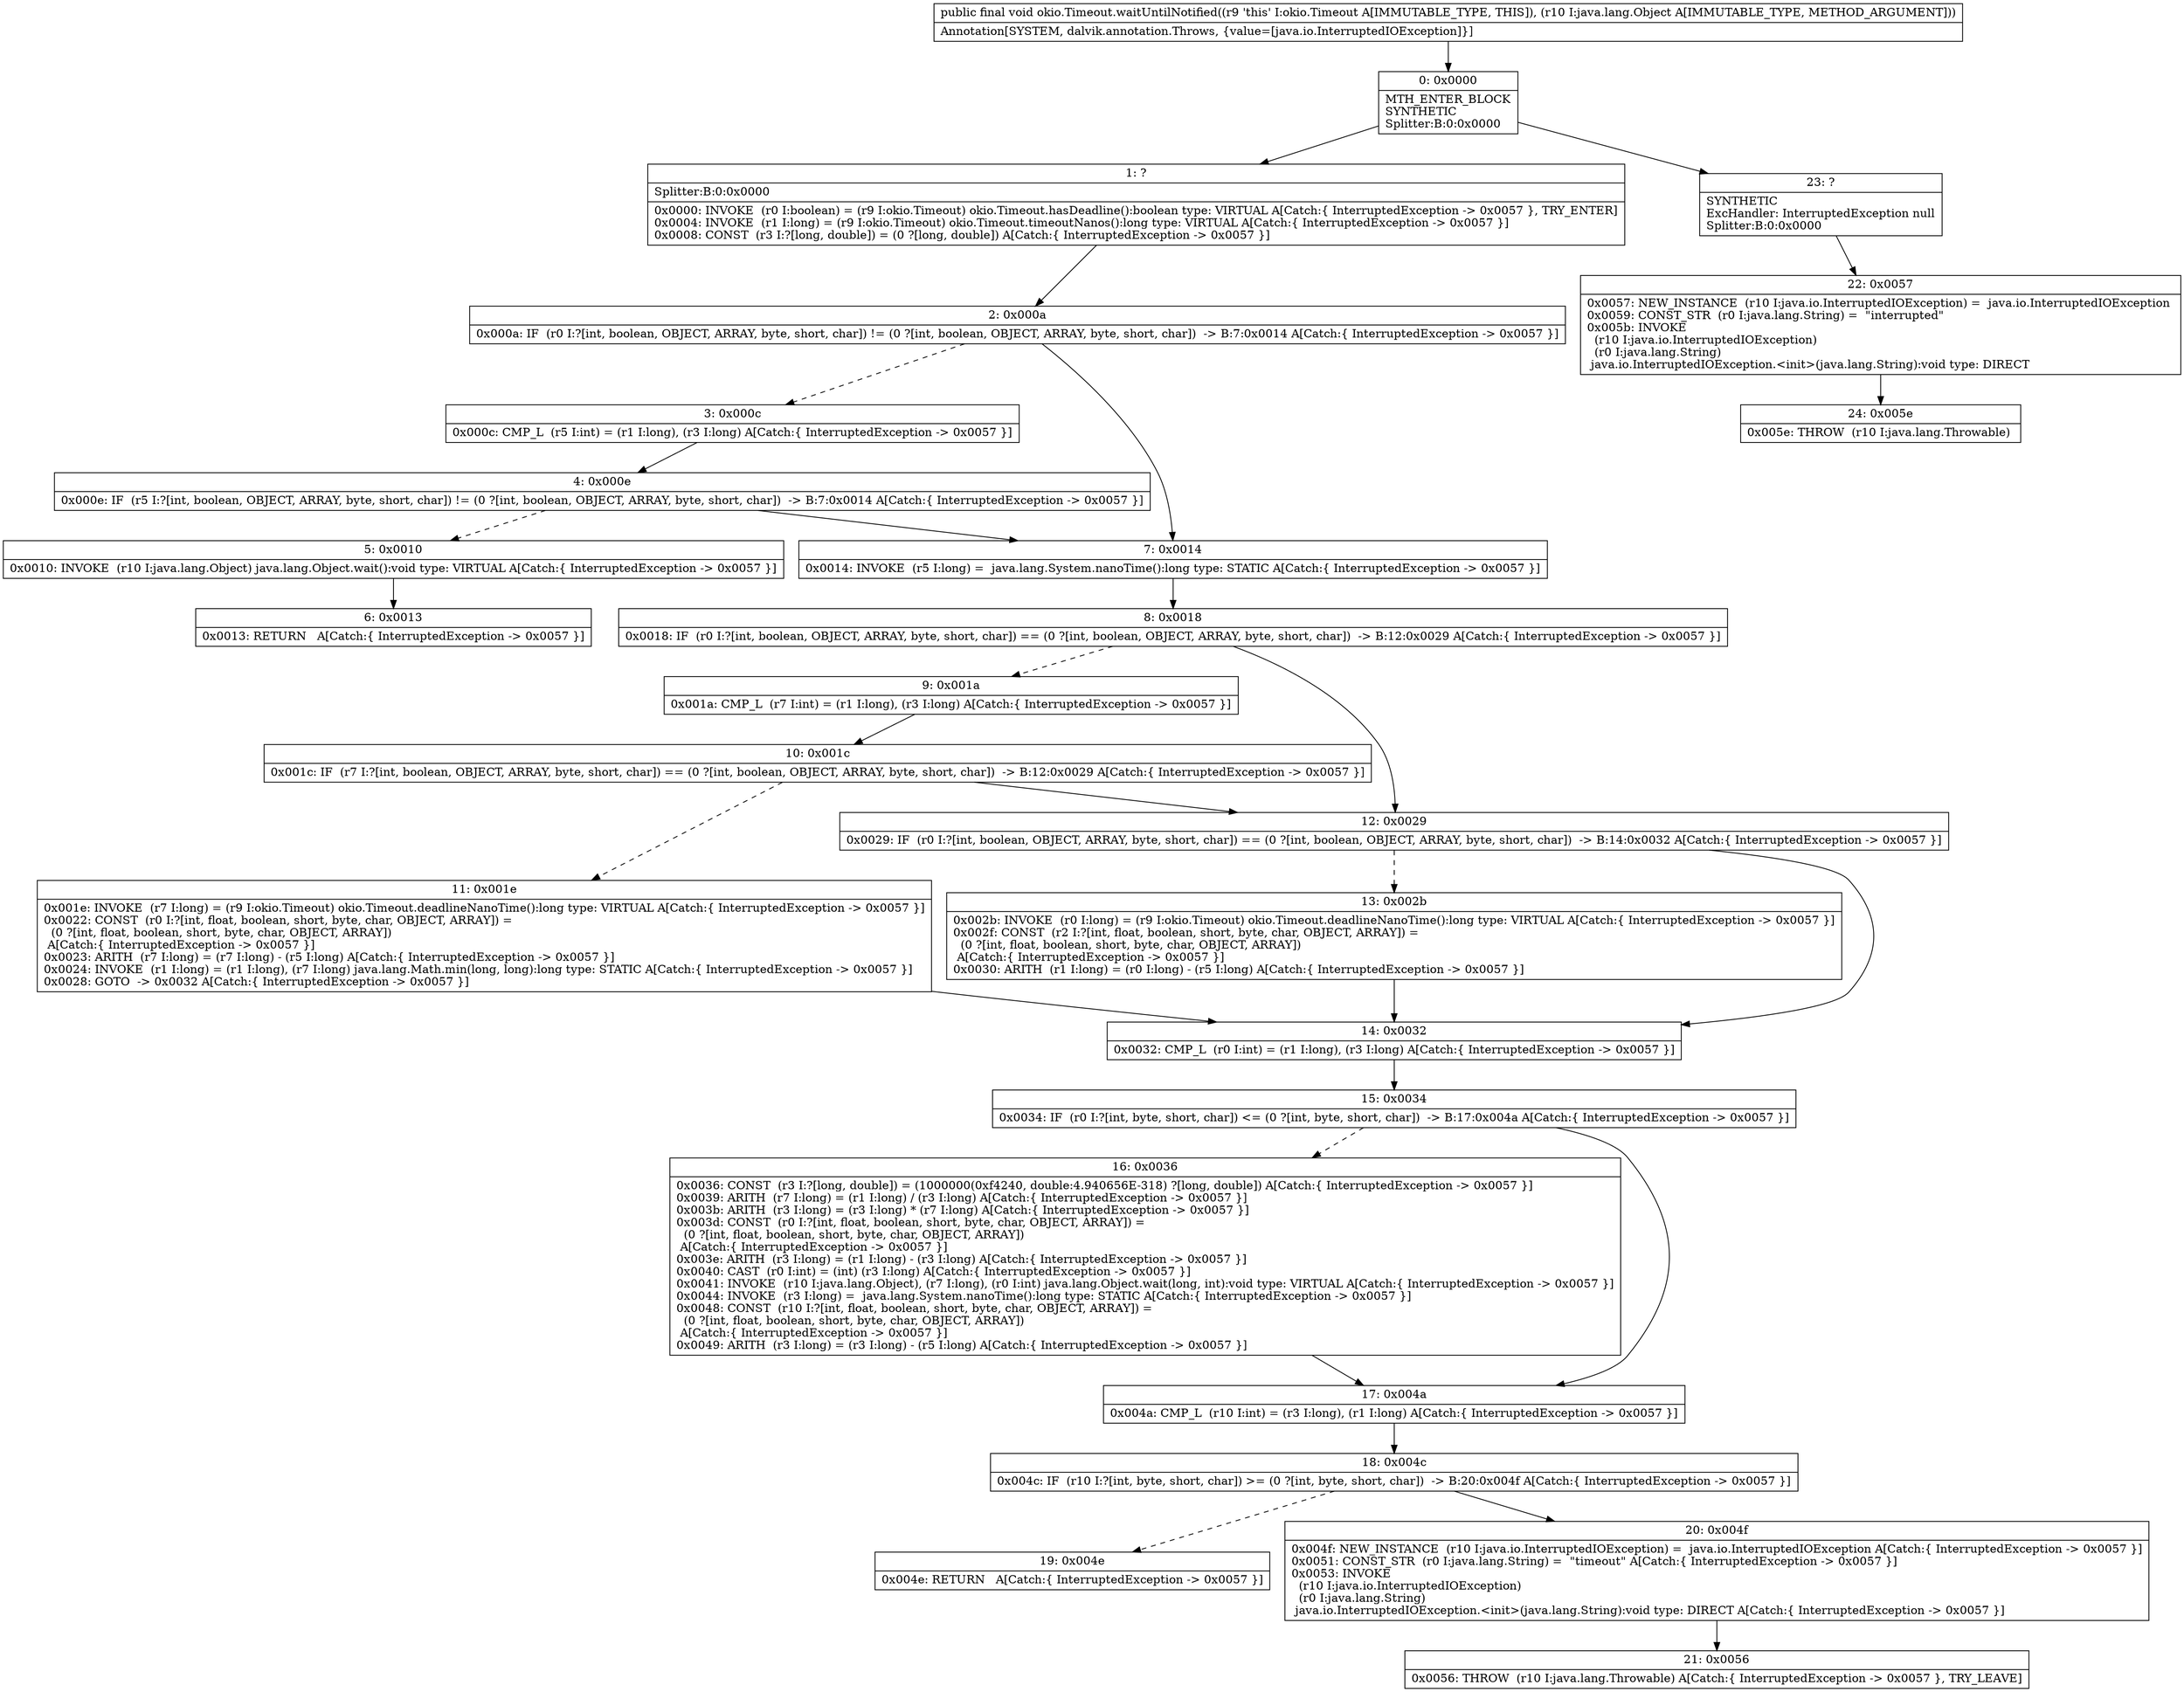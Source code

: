digraph "CFG forokio.Timeout.waitUntilNotified(Ljava\/lang\/Object;)V" {
Node_0 [shape=record,label="{0\:\ 0x0000|MTH_ENTER_BLOCK\lSYNTHETIC\lSplitter:B:0:0x0000\l}"];
Node_1 [shape=record,label="{1\:\ ?|Splitter:B:0:0x0000\l|0x0000: INVOKE  (r0 I:boolean) = (r9 I:okio.Timeout) okio.Timeout.hasDeadline():boolean type: VIRTUAL A[Catch:\{ InterruptedException \-\> 0x0057 \}, TRY_ENTER]\l0x0004: INVOKE  (r1 I:long) = (r9 I:okio.Timeout) okio.Timeout.timeoutNanos():long type: VIRTUAL A[Catch:\{ InterruptedException \-\> 0x0057 \}]\l0x0008: CONST  (r3 I:?[long, double]) = (0 ?[long, double]) A[Catch:\{ InterruptedException \-\> 0x0057 \}]\l}"];
Node_2 [shape=record,label="{2\:\ 0x000a|0x000a: IF  (r0 I:?[int, boolean, OBJECT, ARRAY, byte, short, char]) != (0 ?[int, boolean, OBJECT, ARRAY, byte, short, char])  \-\> B:7:0x0014 A[Catch:\{ InterruptedException \-\> 0x0057 \}]\l}"];
Node_3 [shape=record,label="{3\:\ 0x000c|0x000c: CMP_L  (r5 I:int) = (r1 I:long), (r3 I:long) A[Catch:\{ InterruptedException \-\> 0x0057 \}]\l}"];
Node_4 [shape=record,label="{4\:\ 0x000e|0x000e: IF  (r5 I:?[int, boolean, OBJECT, ARRAY, byte, short, char]) != (0 ?[int, boolean, OBJECT, ARRAY, byte, short, char])  \-\> B:7:0x0014 A[Catch:\{ InterruptedException \-\> 0x0057 \}]\l}"];
Node_5 [shape=record,label="{5\:\ 0x0010|0x0010: INVOKE  (r10 I:java.lang.Object) java.lang.Object.wait():void type: VIRTUAL A[Catch:\{ InterruptedException \-\> 0x0057 \}]\l}"];
Node_6 [shape=record,label="{6\:\ 0x0013|0x0013: RETURN   A[Catch:\{ InterruptedException \-\> 0x0057 \}]\l}"];
Node_7 [shape=record,label="{7\:\ 0x0014|0x0014: INVOKE  (r5 I:long) =  java.lang.System.nanoTime():long type: STATIC A[Catch:\{ InterruptedException \-\> 0x0057 \}]\l}"];
Node_8 [shape=record,label="{8\:\ 0x0018|0x0018: IF  (r0 I:?[int, boolean, OBJECT, ARRAY, byte, short, char]) == (0 ?[int, boolean, OBJECT, ARRAY, byte, short, char])  \-\> B:12:0x0029 A[Catch:\{ InterruptedException \-\> 0x0057 \}]\l}"];
Node_9 [shape=record,label="{9\:\ 0x001a|0x001a: CMP_L  (r7 I:int) = (r1 I:long), (r3 I:long) A[Catch:\{ InterruptedException \-\> 0x0057 \}]\l}"];
Node_10 [shape=record,label="{10\:\ 0x001c|0x001c: IF  (r7 I:?[int, boolean, OBJECT, ARRAY, byte, short, char]) == (0 ?[int, boolean, OBJECT, ARRAY, byte, short, char])  \-\> B:12:0x0029 A[Catch:\{ InterruptedException \-\> 0x0057 \}]\l}"];
Node_11 [shape=record,label="{11\:\ 0x001e|0x001e: INVOKE  (r7 I:long) = (r9 I:okio.Timeout) okio.Timeout.deadlineNanoTime():long type: VIRTUAL A[Catch:\{ InterruptedException \-\> 0x0057 \}]\l0x0022: CONST  (r0 I:?[int, float, boolean, short, byte, char, OBJECT, ARRAY]) = \l  (0 ?[int, float, boolean, short, byte, char, OBJECT, ARRAY])\l A[Catch:\{ InterruptedException \-\> 0x0057 \}]\l0x0023: ARITH  (r7 I:long) = (r7 I:long) \- (r5 I:long) A[Catch:\{ InterruptedException \-\> 0x0057 \}]\l0x0024: INVOKE  (r1 I:long) = (r1 I:long), (r7 I:long) java.lang.Math.min(long, long):long type: STATIC A[Catch:\{ InterruptedException \-\> 0x0057 \}]\l0x0028: GOTO  \-\> 0x0032 A[Catch:\{ InterruptedException \-\> 0x0057 \}]\l}"];
Node_12 [shape=record,label="{12\:\ 0x0029|0x0029: IF  (r0 I:?[int, boolean, OBJECT, ARRAY, byte, short, char]) == (0 ?[int, boolean, OBJECT, ARRAY, byte, short, char])  \-\> B:14:0x0032 A[Catch:\{ InterruptedException \-\> 0x0057 \}]\l}"];
Node_13 [shape=record,label="{13\:\ 0x002b|0x002b: INVOKE  (r0 I:long) = (r9 I:okio.Timeout) okio.Timeout.deadlineNanoTime():long type: VIRTUAL A[Catch:\{ InterruptedException \-\> 0x0057 \}]\l0x002f: CONST  (r2 I:?[int, float, boolean, short, byte, char, OBJECT, ARRAY]) = \l  (0 ?[int, float, boolean, short, byte, char, OBJECT, ARRAY])\l A[Catch:\{ InterruptedException \-\> 0x0057 \}]\l0x0030: ARITH  (r1 I:long) = (r0 I:long) \- (r5 I:long) A[Catch:\{ InterruptedException \-\> 0x0057 \}]\l}"];
Node_14 [shape=record,label="{14\:\ 0x0032|0x0032: CMP_L  (r0 I:int) = (r1 I:long), (r3 I:long) A[Catch:\{ InterruptedException \-\> 0x0057 \}]\l}"];
Node_15 [shape=record,label="{15\:\ 0x0034|0x0034: IF  (r0 I:?[int, byte, short, char]) \<= (0 ?[int, byte, short, char])  \-\> B:17:0x004a A[Catch:\{ InterruptedException \-\> 0x0057 \}]\l}"];
Node_16 [shape=record,label="{16\:\ 0x0036|0x0036: CONST  (r3 I:?[long, double]) = (1000000(0xf4240, double:4.940656E\-318) ?[long, double]) A[Catch:\{ InterruptedException \-\> 0x0057 \}]\l0x0039: ARITH  (r7 I:long) = (r1 I:long) \/ (r3 I:long) A[Catch:\{ InterruptedException \-\> 0x0057 \}]\l0x003b: ARITH  (r3 I:long) = (r3 I:long) * (r7 I:long) A[Catch:\{ InterruptedException \-\> 0x0057 \}]\l0x003d: CONST  (r0 I:?[int, float, boolean, short, byte, char, OBJECT, ARRAY]) = \l  (0 ?[int, float, boolean, short, byte, char, OBJECT, ARRAY])\l A[Catch:\{ InterruptedException \-\> 0x0057 \}]\l0x003e: ARITH  (r3 I:long) = (r1 I:long) \- (r3 I:long) A[Catch:\{ InterruptedException \-\> 0x0057 \}]\l0x0040: CAST  (r0 I:int) = (int) (r3 I:long) A[Catch:\{ InterruptedException \-\> 0x0057 \}]\l0x0041: INVOKE  (r10 I:java.lang.Object), (r7 I:long), (r0 I:int) java.lang.Object.wait(long, int):void type: VIRTUAL A[Catch:\{ InterruptedException \-\> 0x0057 \}]\l0x0044: INVOKE  (r3 I:long) =  java.lang.System.nanoTime():long type: STATIC A[Catch:\{ InterruptedException \-\> 0x0057 \}]\l0x0048: CONST  (r10 I:?[int, float, boolean, short, byte, char, OBJECT, ARRAY]) = \l  (0 ?[int, float, boolean, short, byte, char, OBJECT, ARRAY])\l A[Catch:\{ InterruptedException \-\> 0x0057 \}]\l0x0049: ARITH  (r3 I:long) = (r3 I:long) \- (r5 I:long) A[Catch:\{ InterruptedException \-\> 0x0057 \}]\l}"];
Node_17 [shape=record,label="{17\:\ 0x004a|0x004a: CMP_L  (r10 I:int) = (r3 I:long), (r1 I:long) A[Catch:\{ InterruptedException \-\> 0x0057 \}]\l}"];
Node_18 [shape=record,label="{18\:\ 0x004c|0x004c: IF  (r10 I:?[int, byte, short, char]) \>= (0 ?[int, byte, short, char])  \-\> B:20:0x004f A[Catch:\{ InterruptedException \-\> 0x0057 \}]\l}"];
Node_19 [shape=record,label="{19\:\ 0x004e|0x004e: RETURN   A[Catch:\{ InterruptedException \-\> 0x0057 \}]\l}"];
Node_20 [shape=record,label="{20\:\ 0x004f|0x004f: NEW_INSTANCE  (r10 I:java.io.InterruptedIOException) =  java.io.InterruptedIOException A[Catch:\{ InterruptedException \-\> 0x0057 \}]\l0x0051: CONST_STR  (r0 I:java.lang.String) =  \"timeout\" A[Catch:\{ InterruptedException \-\> 0x0057 \}]\l0x0053: INVOKE  \l  (r10 I:java.io.InterruptedIOException)\l  (r0 I:java.lang.String)\l java.io.InterruptedIOException.\<init\>(java.lang.String):void type: DIRECT A[Catch:\{ InterruptedException \-\> 0x0057 \}]\l}"];
Node_21 [shape=record,label="{21\:\ 0x0056|0x0056: THROW  (r10 I:java.lang.Throwable) A[Catch:\{ InterruptedException \-\> 0x0057 \}, TRY_LEAVE]\l}"];
Node_22 [shape=record,label="{22\:\ 0x0057|0x0057: NEW_INSTANCE  (r10 I:java.io.InterruptedIOException) =  java.io.InterruptedIOException \l0x0059: CONST_STR  (r0 I:java.lang.String) =  \"interrupted\" \l0x005b: INVOKE  \l  (r10 I:java.io.InterruptedIOException)\l  (r0 I:java.lang.String)\l java.io.InterruptedIOException.\<init\>(java.lang.String):void type: DIRECT \l}"];
Node_23 [shape=record,label="{23\:\ ?|SYNTHETIC\lExcHandler: InterruptedException null\lSplitter:B:0:0x0000\l}"];
Node_24 [shape=record,label="{24\:\ 0x005e|0x005e: THROW  (r10 I:java.lang.Throwable) \l}"];
MethodNode[shape=record,label="{public final void okio.Timeout.waitUntilNotified((r9 'this' I:okio.Timeout A[IMMUTABLE_TYPE, THIS]), (r10 I:java.lang.Object A[IMMUTABLE_TYPE, METHOD_ARGUMENT]))  | Annotation[SYSTEM, dalvik.annotation.Throws, \{value=[java.io.InterruptedIOException]\}]\l}"];
MethodNode -> Node_0;
Node_0 -> Node_1;
Node_0 -> Node_23;
Node_1 -> Node_2;
Node_2 -> Node_3[style=dashed];
Node_2 -> Node_7;
Node_3 -> Node_4;
Node_4 -> Node_5[style=dashed];
Node_4 -> Node_7;
Node_5 -> Node_6;
Node_7 -> Node_8;
Node_8 -> Node_9[style=dashed];
Node_8 -> Node_12;
Node_9 -> Node_10;
Node_10 -> Node_11[style=dashed];
Node_10 -> Node_12;
Node_11 -> Node_14;
Node_12 -> Node_13[style=dashed];
Node_12 -> Node_14;
Node_13 -> Node_14;
Node_14 -> Node_15;
Node_15 -> Node_16[style=dashed];
Node_15 -> Node_17;
Node_16 -> Node_17;
Node_17 -> Node_18;
Node_18 -> Node_19[style=dashed];
Node_18 -> Node_20;
Node_20 -> Node_21;
Node_22 -> Node_24;
Node_23 -> Node_22;
}

